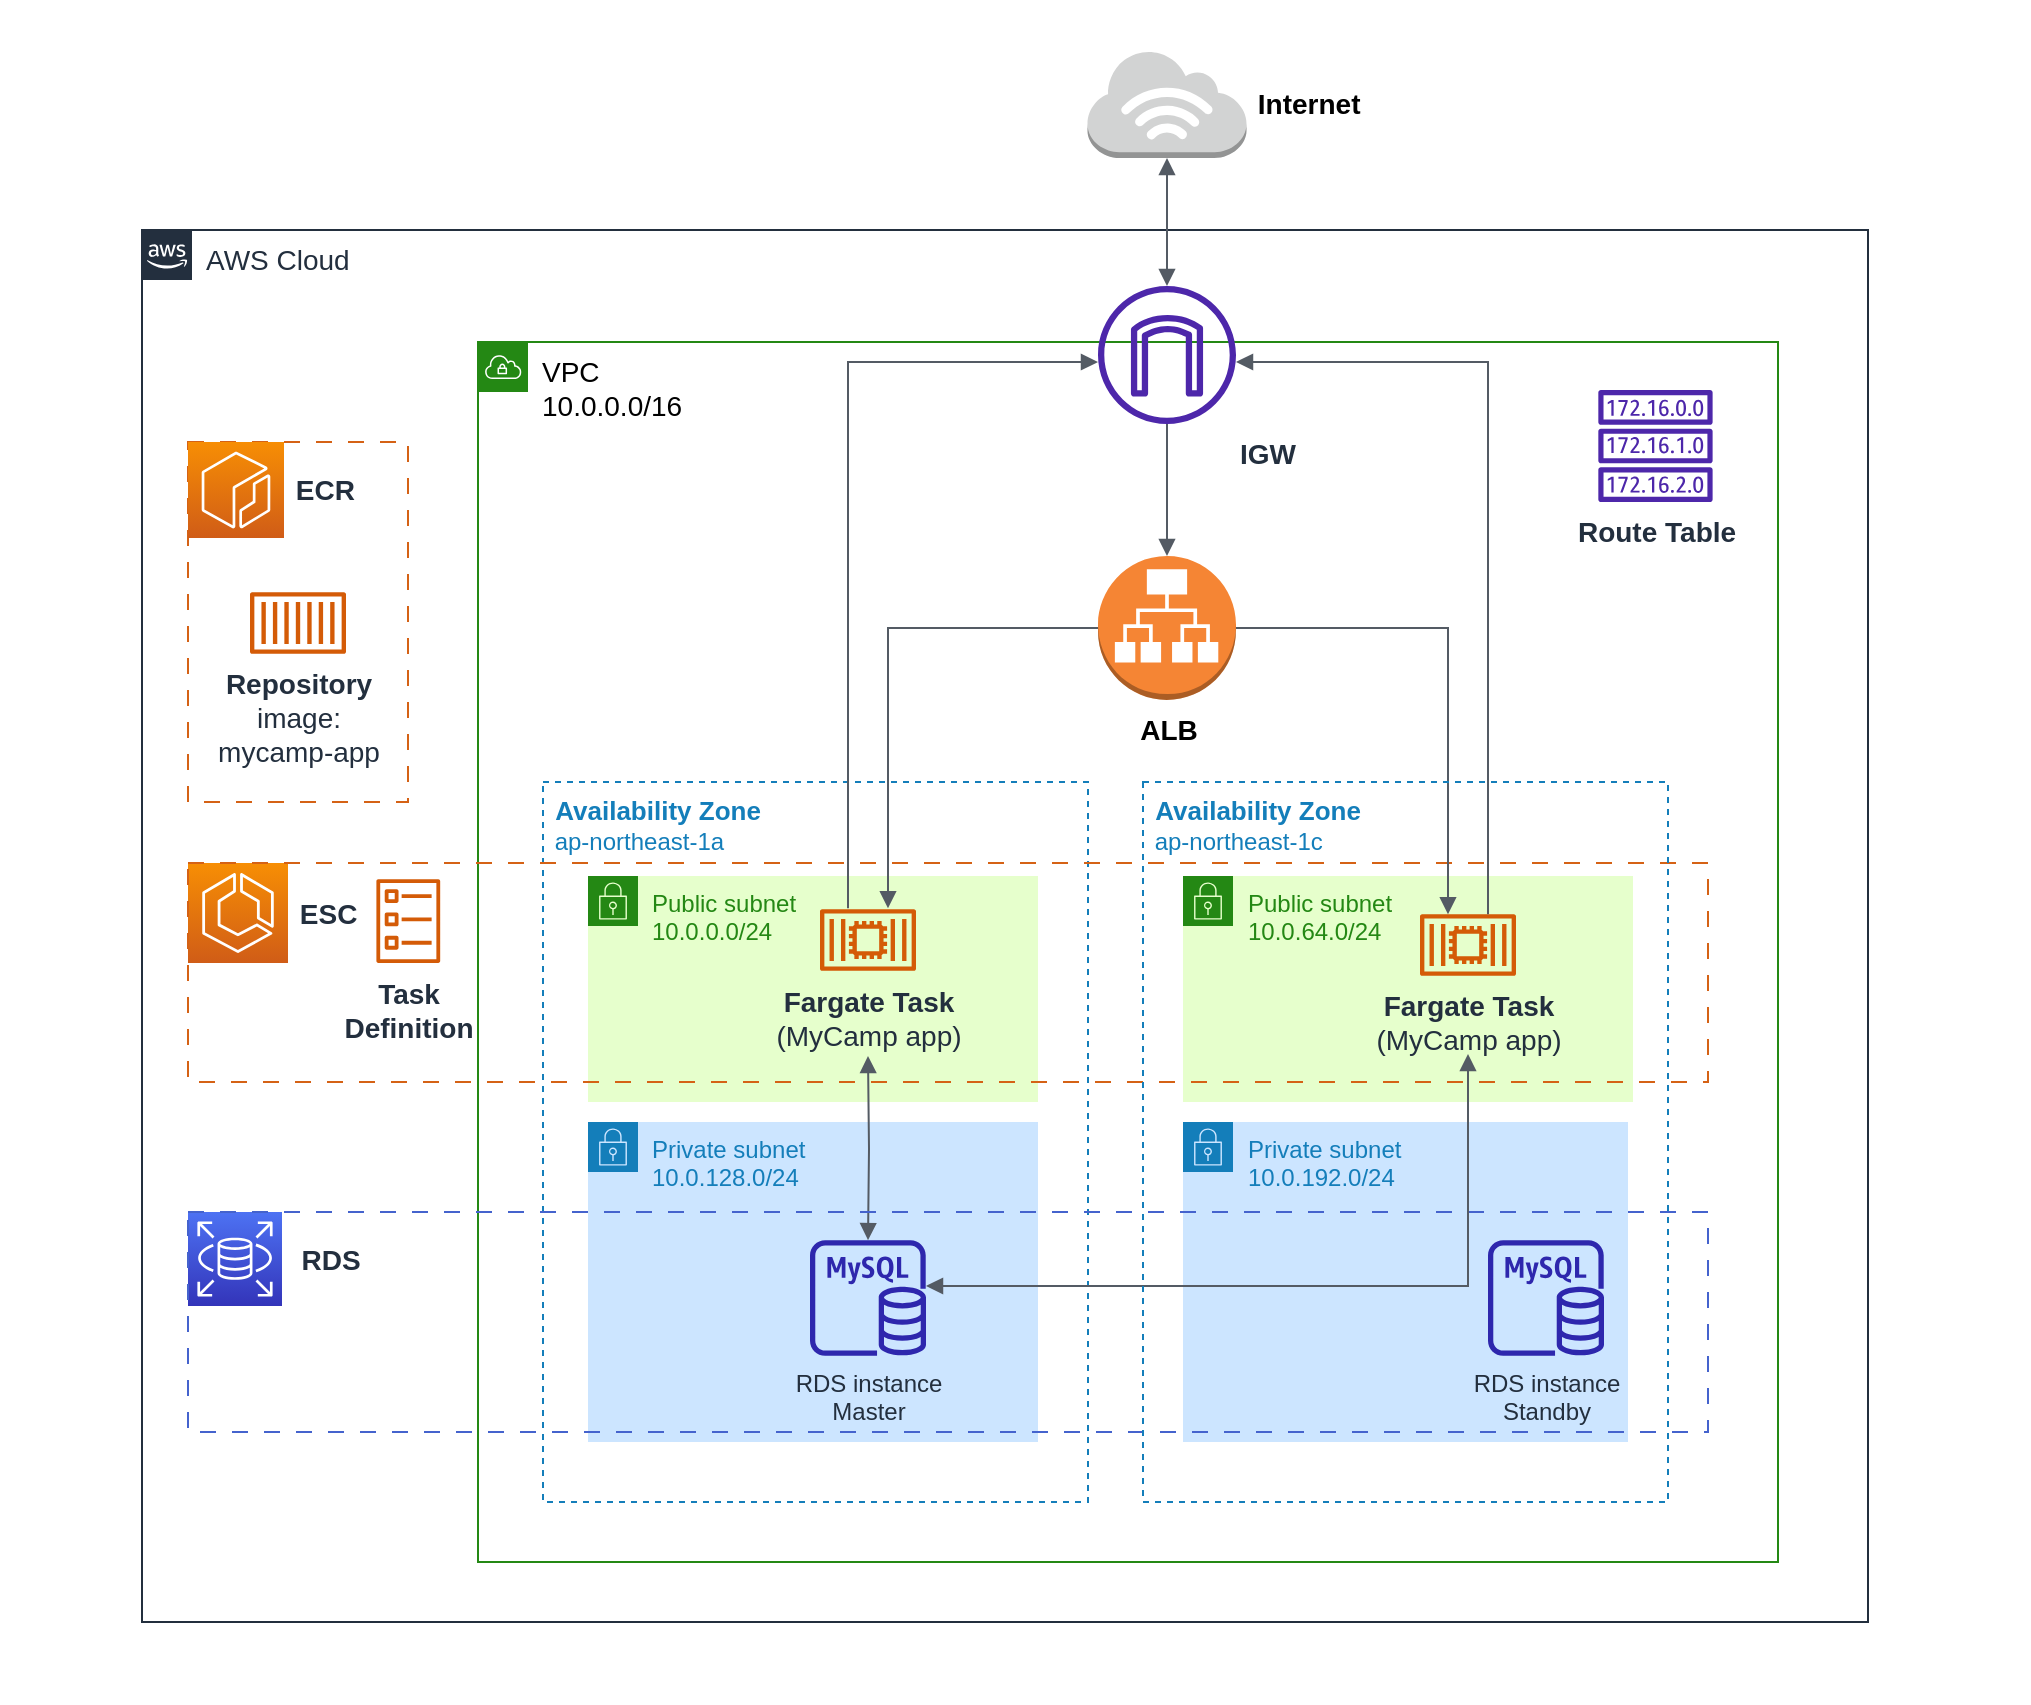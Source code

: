 <mxfile version="21.1.1" type="device">
  <diagram name="Page-1" id="VZnwENAGP3kPD1gLUGfE">
    <mxGraphModel dx="1115" dy="747" grid="1" gridSize="10" guides="1" tooltips="1" connect="1" arrows="1" fold="1" page="1" pageScale="1" pageWidth="850" pageHeight="1100" background="none" math="0" shadow="0">
      <root>
        <mxCell id="0" />
        <mxCell id="1" parent="0" />
        <mxCell id="4_WsoptqF9nfw9GYhyMF-2" value="" style="rounded=0;whiteSpace=wrap;html=1;strokeColor=#FFFFFF;fontColor=#393C56;fillColor=#FFFFFF;" parent="1" vertex="1">
          <mxGeometry x="267" y="100" width="1013" height="850" as="geometry" />
        </mxCell>
        <mxCell id="dQ3a9esEylfcC-lkuKPx-1" value="&lt;font style=&quot;font-size: 14px;&quot;&gt;AWS Cloud&lt;/font&gt;" style="points=[[0,0],[0.25,0],[0.5,0],[0.75,0],[1,0],[1,0.25],[1,0.5],[1,0.75],[1,1],[0.75,1],[0.5,1],[0.25,1],[0,1],[0,0.75],[0,0.5],[0,0.25]];outlineConnect=0;gradientColor=none;html=1;whiteSpace=wrap;fontSize=12;fontStyle=0;container=0;pointerEvents=0;collapsible=0;recursiveResize=0;shape=mxgraph.aws4.group;grIcon=mxgraph.aws4.group_aws_cloud_alt;strokeColor=#232F3E;fillColor=none;verticalAlign=top;align=left;spacingLeft=30;fontColor=#232F3E;dashed=0;" parent="1" vertex="1">
          <mxGeometry x="337" y="214" width="863" height="696" as="geometry" />
        </mxCell>
        <mxCell id="dQ3a9esEylfcC-lkuKPx-136" value="&lt;font style=&quot;font-size: 14px;&quot;&gt;&lt;b&gt;&amp;nbsp;Internet&lt;/b&gt;&lt;/font&gt;" style="outlineConnect=0;dashed=0;verticalLabelPosition=middle;verticalAlign=middle;align=left;html=1;shape=mxgraph.aws3.internet_3;fillColor=#D2D3D3;gradientColor=none;labelPosition=right;" parent="1" vertex="1">
          <mxGeometry x="809.75" y="124" width="79.5" height="54" as="geometry" />
        </mxCell>
        <mxCell id="dQ3a9esEylfcC-lkuKPx-138" value="" style="edgeStyle=orthogonalEdgeStyle;html=1;endArrow=block;elbow=vertical;startArrow=block;startFill=1;endFill=1;strokeColor=#545B64;rounded=0;exitX=0.5;exitY=1;exitDx=0;exitDy=0;exitPerimeter=0;" parent="1" source="dQ3a9esEylfcC-lkuKPx-136" target="dQ3a9esEylfcC-lkuKPx-15" edge="1">
          <mxGeometry width="100" relative="1" as="geometry">
            <mxPoint x="675" y="320" as="sourcePoint" />
            <mxPoint x="775" y="320" as="targetPoint" />
          </mxGeometry>
        </mxCell>
        <mxCell id="dQ3a9esEylfcC-lkuKPx-7" value="Public subnet&lt;br&gt;10.0.0.0/24" style="points=[[0,0],[0.25,0],[0.5,0],[0.75,0],[1,0],[1,0.25],[1,0.5],[1,0.75],[1,1],[0.75,1],[0.5,1],[0.25,1],[0,1],[0,0.75],[0,0.5],[0,0.25]];outlineConnect=0;gradientColor=none;html=1;whiteSpace=wrap;fontSize=12;fontStyle=0;container=1;pointerEvents=0;collapsible=0;recursiveResize=0;shape=mxgraph.aws4.group;grIcon=mxgraph.aws4.group_security_group;grStroke=0;strokeColor=#248814;fillColor=#E6FFCC;verticalAlign=top;align=left;spacingLeft=30;fontColor=#248814;dashed=0;" parent="1" vertex="1">
          <mxGeometry x="560" y="537" width="225" height="113" as="geometry" />
        </mxCell>
        <mxCell id="dQ3a9esEylfcC-lkuKPx-6" value="&lt;font color=&quot;#000000&quot; style=&quot;font-size: 14px;&quot;&gt;VPC&lt;br&gt;10.0.0.0/16&lt;/font&gt;" style="points=[[0,0],[0.25,0],[0.5,0],[0.75,0],[1,0],[1,0.25],[1,0.5],[1,0.75],[1,1],[0.75,1],[0.5,1],[0.25,1],[0,1],[0,0.75],[0,0.5],[0,0.25]];outlineConnect=0;gradientColor=none;html=1;whiteSpace=wrap;fontSize=12;fontStyle=0;container=0;pointerEvents=0;collapsible=0;recursiveResize=0;shape=mxgraph.aws4.group;grIcon=mxgraph.aws4.group_vpc;strokeColor=#248814;fillColor=none;verticalAlign=top;align=left;spacingLeft=30;fontColor=#AAB7B8;dashed=0;" parent="1" vertex="1">
          <mxGeometry x="505" y="270" width="650" height="610" as="geometry" />
        </mxCell>
        <mxCell id="dQ3a9esEylfcC-lkuKPx-16" value="Route Table" style="sketch=0;outlineConnect=0;fontColor=#232F3E;gradientColor=none;fillColor=#4D27AA;strokeColor=none;dashed=0;verticalLabelPosition=bottom;verticalAlign=top;align=center;html=1;fontSize=14;fontStyle=1;aspect=fixed;pointerEvents=1;shape=mxgraph.aws4.route_table;" parent="1" vertex="1">
          <mxGeometry x="1065" y="294" width="57.47" height="56" as="geometry" />
        </mxCell>
        <mxCell id="dQ3a9esEylfcC-lkuKPx-41" value="ALB" style="outlineConnect=0;dashed=0;verticalLabelPosition=bottom;verticalAlign=top;align=center;html=1;shape=mxgraph.aws3.application_load_balancer;fillColor=#F58534;gradientColor=none;fontStyle=1;fontSize=14;labelPosition=center;" parent="1" vertex="1">
          <mxGeometry x="815" y="377" width="69" height="72" as="geometry" />
        </mxCell>
        <mxCell id="dQ3a9esEylfcC-lkuKPx-15" value="IGW" style="sketch=0;outlineConnect=0;fontColor=#232F3E;gradientColor=none;fillColor=#4D27AA;strokeColor=none;dashed=0;verticalLabelPosition=bottom;verticalAlign=top;align=left;html=1;fontSize=14;fontStyle=1;aspect=fixed;pointerEvents=1;shape=mxgraph.aws4.internet_gateway;labelPosition=right;" parent="1" vertex="1">
          <mxGeometry x="815" y="242" width="69" height="69" as="geometry" />
        </mxCell>
        <mxCell id="dQ3a9esEylfcC-lkuKPx-36" value="Task &lt;br&gt;Definition" style="sketch=0;outlineConnect=0;fontColor=#232F3E;gradientColor=none;fillColor=#D45B07;strokeColor=none;dashed=0;verticalLabelPosition=bottom;verticalAlign=top;align=center;html=1;fontSize=14;fontStyle=1;aspect=fixed;pointerEvents=1;shape=mxgraph.aws4.ecs_task;" parent="1" vertex="1">
          <mxGeometry x="454" y="538.61" width="32.29" height="41.89" as="geometry" />
        </mxCell>
        <mxCell id="dQ3a9esEylfcC-lkuKPx-10" value="&amp;nbsp;ESC&lt;br&gt;" style="sketch=0;points=[[0,0,0],[0.25,0,0],[0.5,0,0],[0.75,0,0],[1,0,0],[0,1,0],[0.25,1,0],[0.5,1,0],[0.75,1,0],[1,1,0],[0,0.25,0],[0,0.5,0],[0,0.75,0],[1,0.25,0],[1,0.5,0],[1,0.75,0]];outlineConnect=0;fontColor=#232F3E;gradientColor=#F78E04;gradientDirection=north;fillColor=#D05C17;strokeColor=#ffffff;dashed=0;verticalLabelPosition=middle;verticalAlign=middle;align=left;html=1;fontSize=14;fontStyle=1;aspect=fixed;shape=mxgraph.aws4.resourceIcon;resIcon=mxgraph.aws4.ecs;horizontal=1;fontFamily=Helvetica;labelPosition=right;" parent="1" vertex="1">
          <mxGeometry x="360" y="530.5" width="50" height="50" as="geometry" />
        </mxCell>
        <mxCell id="dQ3a9esEylfcC-lkuKPx-103" value="RDS&lt;br&gt;" style="sketch=0;points=[[0,0,0],[0.25,0,0],[0.5,0,0],[0.75,0,0],[1,0,0],[0,1,0],[0.25,1,0],[0.5,1,0],[0.75,1,0],[1,1,0],[0,0.25,0],[0,0.5,0],[0,0.75,0],[1,0.25,0],[1,0.5,0],[1,0.75,0]];outlineConnect=0;fontColor=#232F3E;gradientColor=#4D72F3;gradientDirection=north;fillColor=#3334B9;strokeColor=#ffffff;dashed=0;verticalLabelPosition=middle;verticalAlign=middle;align=center;html=1;fontSize=14;fontStyle=1;aspect=fixed;shape=mxgraph.aws4.resourceIcon;resIcon=mxgraph.aws4.rds;labelPosition=right;" parent="1" vertex="1">
          <mxGeometry x="360" y="705" width="47" height="47" as="geometry" />
        </mxCell>
        <mxCell id="dQ3a9esEylfcC-lkuKPx-107" style="edgeStyle=orthogonalEdgeStyle;rounded=0;orthogonalLoop=1;jettySize=auto;html=1;exitX=0.5;exitY=1;exitDx=0;exitDy=0;exitPerimeter=0;" parent="1" source="dQ3a9esEylfcC-lkuKPx-103" target="dQ3a9esEylfcC-lkuKPx-103" edge="1">
          <mxGeometry relative="1" as="geometry" />
        </mxCell>
        <mxCell id="dQ3a9esEylfcC-lkuKPx-20" value="Private subnet&lt;br&gt;10.0.128.0/24" style="points=[[0,0],[0.25,0],[0.5,0],[0.75,0],[1,0],[1,0.25],[1,0.5],[1,0.75],[1,1],[0.75,1],[0.5,1],[0.25,1],[0,1],[0,0.75],[0,0.5],[0,0.25]];outlineConnect=0;gradientColor=none;html=1;whiteSpace=wrap;fontSize=12;fontStyle=0;container=1;pointerEvents=0;collapsible=0;recursiveResize=0;shape=mxgraph.aws4.group;grIcon=mxgraph.aws4.group_security_group;grStroke=0;strokeColor=#147EBA;fillColor=#CCE5FF;verticalAlign=top;align=left;spacingLeft=30;fontColor=#147EBA;dashed=0;" parent="1" vertex="1">
          <mxGeometry x="560" y="660" width="225" height="160" as="geometry" />
        </mxCell>
        <mxCell id="dQ3a9esEylfcC-lkuKPx-104" value="RDS instance&lt;br&gt;Master" style="sketch=0;outlineConnect=0;fontColor=#232F3E;gradientColor=none;fillColor=#2E27AD;strokeColor=none;dashed=0;verticalLabelPosition=bottom;verticalAlign=top;align=center;html=1;fontSize=12;fontStyle=0;aspect=fixed;pointerEvents=1;shape=mxgraph.aws4.rds_mysql_instance;" parent="dQ3a9esEylfcC-lkuKPx-20" vertex="1">
          <mxGeometry x="111" y="59" width="58" height="58" as="geometry" />
        </mxCell>
        <mxCell id="dQ3a9esEylfcC-lkuKPx-93" value="&lt;font style=&quot;font-size: 13px;&quot;&gt;&lt;b&gt;&lt;font style=&quot;font-size: 13px;&quot;&gt;&amp;nbsp;Availability Zone&lt;/font&gt;&lt;/b&gt;&lt;br&gt;&lt;/font&gt;&amp;nbsp;ap-northeast-1a" style="fillColor=none;strokeColor=#147EBA;dashed=1;verticalAlign=top;fontStyle=0;fontColor=#147EBA;whiteSpace=wrap;html=1;labelPosition=center;verticalLabelPosition=middle;align=left;" parent="1" vertex="1">
          <mxGeometry x="537.5" y="490" width="272.5" height="360" as="geometry" />
        </mxCell>
        <mxCell id="dQ3a9esEylfcC-lkuKPx-112" value="" style="edgeStyle=orthogonalEdgeStyle;html=1;endArrow=block;elbow=vertical;startArrow=block;startFill=1;endFill=1;strokeColor=#545B64;rounded=0;" parent="1" target="dQ3a9esEylfcC-lkuKPx-104" edge="1">
          <mxGeometry width="100" relative="1" as="geometry">
            <mxPoint x="700" y="627" as="sourcePoint" />
            <mxPoint x="700" y="710" as="targetPoint" />
            <Array as="points" />
          </mxGeometry>
        </mxCell>
        <mxCell id="LKK48iN5rPhn5nizI3ZV-3" value="Public subnet&lt;br&gt;10.0.64.0/24" style="points=[[0,0],[0.25,0],[0.5,0],[0.75,0],[1,0],[1,0.25],[1,0.5],[1,0.75],[1,1],[0.75,1],[0.5,1],[0.25,1],[0,1],[0,0.75],[0,0.5],[0,0.25]];outlineConnect=0;gradientColor=none;html=1;whiteSpace=wrap;fontSize=12;fontStyle=0;container=1;pointerEvents=0;collapsible=0;recursiveResize=0;shape=mxgraph.aws4.group;grIcon=mxgraph.aws4.group_security_group;grStroke=0;strokeColor=#248814;fillColor=#E6FFCC;verticalAlign=top;align=left;spacingLeft=30;fontColor=#248814;dashed=0;" parent="1" vertex="1">
          <mxGeometry x="857.5" y="537" width="225" height="113" as="geometry" />
        </mxCell>
        <mxCell id="LKK48iN5rPhn5nizI3ZV-4" value="Private subnet&lt;br&gt;10.0.192.0/24" style="points=[[0,0],[0.25,0],[0.5,0],[0.75,0],[1,0],[1,0.25],[1,0.5],[1,0.75],[1,1],[0.75,1],[0.5,1],[0.25,1],[0,1],[0,0.75],[0,0.5],[0,0.25]];outlineConnect=0;gradientColor=none;html=1;whiteSpace=wrap;fontSize=12;fontStyle=0;container=1;pointerEvents=0;collapsible=0;recursiveResize=0;shape=mxgraph.aws4.group;grIcon=mxgraph.aws4.group_security_group;grStroke=0;strokeColor=#147EBA;fillColor=#CCE5FF;verticalAlign=top;align=left;spacingLeft=30;fontColor=#147EBA;dashed=0;" parent="1" vertex="1">
          <mxGeometry x="857.5" y="660" width="222.5" height="160" as="geometry" />
        </mxCell>
        <mxCell id="4_WsoptqF9nfw9GYhyMF-7" value="RDS instance&lt;br&gt;Standby" style="sketch=0;outlineConnect=0;fontColor=#232F3E;gradientColor=none;fillColor=#2E27AD;strokeColor=none;dashed=0;verticalLabelPosition=bottom;verticalAlign=top;align=center;html=1;fontSize=12;fontStyle=0;aspect=fixed;pointerEvents=1;shape=mxgraph.aws4.rds_mysql_instance;" parent="LKK48iN5rPhn5nizI3ZV-4" vertex="1">
          <mxGeometry x="152.5" y="59" width="58" height="58" as="geometry" />
        </mxCell>
        <mxCell id="NIBdxaEh6crGNWrItZmW-5" value="&lt;font style=&quot;font-size: 14px;&quot;&gt;&lt;b&gt;Fargate Task&lt;br style=&quot;border-color: var(--border-color);&quot;&gt;&lt;/b&gt;&lt;span style=&quot;border-color: var(--border-color);&quot;&gt;(MyCamp app)&lt;/span&gt;&lt;/font&gt;" style="sketch=0;outlineConnect=0;fontColor=#232F3E;gradientColor=none;fillColor=#D45B07;strokeColor=none;dashed=0;verticalLabelPosition=bottom;verticalAlign=top;align=center;html=1;fontSize=12;fontStyle=0;aspect=fixed;pointerEvents=1;shape=mxgraph.aws4.container_2;" parent="LKK48iN5rPhn5nizI3ZV-4" vertex="1">
          <mxGeometry x="118.5" y="-104" width="48" height="31" as="geometry" />
        </mxCell>
        <mxCell id="dQ3a9esEylfcC-lkuKPx-105" value="" style="dashed=1;verticalAlign=middle;fontStyle=0;whiteSpace=wrap;html=1;strokeWidth=1;fillColor=none;strokeColor=#4563cd;dashPattern=8 8;labelPosition=right;verticalLabelPosition=middle;align=left;" parent="1" vertex="1">
          <mxGeometry x="360" y="705" width="760" height="110" as="geometry" />
        </mxCell>
        <mxCell id="dQ3a9esEylfcC-lkuKPx-34" value="" style="dashed=1;verticalAlign=middle;fontStyle=0;whiteSpace=wrap;html=1;strokeWidth=1;fillColor=none;strokeColor=#d56215;dashPattern=8 8;labelPosition=right;verticalLabelPosition=middle;align=left;" parent="1" vertex="1">
          <mxGeometry x="360" y="530.5" width="760" height="109.5" as="geometry" />
        </mxCell>
        <mxCell id="bsVbLZiDY5tYz_wKvRHN-2" value="" style="edgeStyle=orthogonalEdgeStyle;html=1;endArrow=block;elbow=vertical;startArrow=block;startFill=1;endFill=1;strokeColor=#545B64;rounded=0;" parent="1" target="dQ3a9esEylfcC-lkuKPx-104" edge="1">
          <mxGeometry width="100" relative="1" as="geometry">
            <mxPoint x="1000" y="626" as="sourcePoint" />
            <mxPoint x="740" y="736" as="targetPoint" />
            <Array as="points">
              <mxPoint x="1000" y="742" />
            </Array>
          </mxGeometry>
        </mxCell>
        <mxCell id="bsVbLZiDY5tYz_wKvRHN-5" value="" style="edgeStyle=orthogonalEdgeStyle;html=1;endArrow=block;elbow=vertical;startArrow=none;endFill=1;strokeColor=#545B64;rounded=0;" parent="1" source="dQ3a9esEylfcC-lkuKPx-15" target="dQ3a9esEylfcC-lkuKPx-41" edge="1">
          <mxGeometry width="100" relative="1" as="geometry">
            <mxPoint x="750" y="490" as="sourcePoint" />
            <mxPoint x="850" y="490" as="targetPoint" />
            <Array as="points" />
          </mxGeometry>
        </mxCell>
        <mxCell id="bsVbLZiDY5tYz_wKvRHN-6" value="" style="edgeStyle=orthogonalEdgeStyle;html=1;endArrow=block;elbow=vertical;startArrow=none;endFill=1;strokeColor=#545B64;rounded=0;exitX=1;exitY=0.5;exitDx=0;exitDy=0;exitPerimeter=0;" parent="1" source="dQ3a9esEylfcC-lkuKPx-41" edge="1">
          <mxGeometry width="100" relative="1" as="geometry">
            <mxPoint x="750" y="490" as="sourcePoint" />
            <mxPoint x="990" y="556.09" as="targetPoint" />
            <Array as="points">
              <mxPoint x="990" y="413" />
            </Array>
          </mxGeometry>
        </mxCell>
        <mxCell id="bsVbLZiDY5tYz_wKvRHN-7" value="" style="edgeStyle=orthogonalEdgeStyle;html=1;endArrow=none;elbow=vertical;startArrow=block;startFill=1;strokeColor=#545B64;rounded=0;entryX=0;entryY=0.5;entryDx=0;entryDy=0;entryPerimeter=0;" parent="1" target="dQ3a9esEylfcC-lkuKPx-41" edge="1">
          <mxGeometry width="100" relative="1" as="geometry">
            <mxPoint x="710" y="553.09" as="sourcePoint" />
            <mxPoint x="850" y="490" as="targetPoint" />
            <Array as="points">
              <mxPoint x="710" y="413" />
            </Array>
          </mxGeometry>
        </mxCell>
        <mxCell id="bsVbLZiDY5tYz_wKvRHN-10" value="" style="edgeStyle=orthogonalEdgeStyle;html=1;endArrow=block;elbow=vertical;startArrow=none;endFill=1;strokeColor=#545B64;rounded=0;" parent="1" target="dQ3a9esEylfcC-lkuKPx-15" edge="1">
          <mxGeometry width="100" relative="1" as="geometry">
            <mxPoint x="690" y="553.09" as="sourcePoint" />
            <mxPoint x="850" y="490" as="targetPoint" />
            <Array as="points">
              <mxPoint x="690" y="280" />
            </Array>
          </mxGeometry>
        </mxCell>
        <mxCell id="bsVbLZiDY5tYz_wKvRHN-12" value="" style="edgeStyle=orthogonalEdgeStyle;html=1;endArrow=none;elbow=vertical;startArrow=block;startFill=1;strokeColor=#545B64;rounded=0;" parent="1" source="dQ3a9esEylfcC-lkuKPx-15" edge="1">
          <mxGeometry width="100" relative="1" as="geometry">
            <mxPoint x="750" y="490" as="sourcePoint" />
            <mxPoint x="1010" y="556.09" as="targetPoint" />
            <Array as="points">
              <mxPoint x="1010" y="280" />
            </Array>
          </mxGeometry>
        </mxCell>
        <mxCell id="NIBdxaEh6crGNWrItZmW-1" value="&lt;font style=&quot;font-size: 14px;&quot;&gt;&lt;b&gt;Fargate Task&lt;br style=&quot;border-color: var(--border-color);&quot;&gt;&lt;/b&gt;&lt;span style=&quot;border-color: var(--border-color);&quot;&gt;(MyCamp app)&lt;/span&gt;&lt;/font&gt;" style="sketch=0;outlineConnect=0;fontColor=#232F3E;gradientColor=none;fillColor=#D45B07;strokeColor=none;dashed=0;verticalLabelPosition=bottom;verticalAlign=top;align=center;html=1;fontSize=12;fontStyle=0;aspect=fixed;pointerEvents=1;shape=mxgraph.aws4.container_2;" parent="1" vertex="1">
          <mxGeometry x="676" y="553.5" width="48" height="31" as="geometry" />
        </mxCell>
        <mxCell id="hxfQ-BcrAGEVPsufBCnu-1" value="" style="group" parent="1" vertex="1" connectable="0">
          <mxGeometry x="360" y="320" width="110" height="180" as="geometry" />
        </mxCell>
        <mxCell id="NIBdxaEh6crGNWrItZmW-7" value="" style="dashed=1;verticalAlign=middle;fontStyle=0;whiteSpace=wrap;html=1;strokeWidth=1;fillColor=none;strokeColor=#d56215;dashPattern=8 8;labelPosition=right;verticalLabelPosition=middle;align=left;container=0;" parent="hxfQ-BcrAGEVPsufBCnu-1" vertex="1">
          <mxGeometry width="110" height="180" as="geometry" />
        </mxCell>
        <mxCell id="dQ3a9esEylfcC-lkuKPx-95" value="&amp;nbsp;ECR" style="sketch=0;points=[[0,0,0],[0.25,0,0],[0.5,0,0],[0.75,0,0],[1,0,0],[0,1,0],[0.25,1,0],[0.5,1,0],[0.75,1,0],[1,1,0],[0,0.25,0],[0,0.5,0],[0,0.75,0],[1,0.25,0],[1,0.5,0],[1,0.75,0]];outlineConnect=0;fontColor=#232F3E;gradientColor=#F78E04;gradientDirection=north;fillColor=#D05C17;strokeColor=#ffffff;dashed=0;verticalLabelPosition=middle;verticalAlign=middle;align=left;html=1;fontSize=14;fontStyle=1;aspect=fixed;shape=mxgraph.aws4.resourceIcon;resIcon=mxgraph.aws4.ecr;labelPosition=right;container=0;" parent="hxfQ-BcrAGEVPsufBCnu-1" vertex="1">
          <mxGeometry width="48" height="48" as="geometry" />
        </mxCell>
        <mxCell id="NIBdxaEh6crGNWrItZmW-4" value="Repository&lt;br&gt;&lt;span style=&quot;font-weight: normal;&quot;&gt;image: &lt;br&gt;mycamp-app&lt;/span&gt;" style="sketch=0;outlineConnect=0;fontColor=#232F3E;gradientColor=none;fillColor=#D45B07;strokeColor=none;dashed=0;verticalLabelPosition=bottom;verticalAlign=top;align=center;html=1;fontSize=14;fontStyle=1;aspect=fixed;pointerEvents=1;shape=mxgraph.aws4.container_1;labelPosition=center;container=0;" parent="hxfQ-BcrAGEVPsufBCnu-1" vertex="1">
          <mxGeometry x="31" y="75" width="48" height="31" as="geometry" />
        </mxCell>
        <mxCell id="LKK48iN5rPhn5nizI3ZV-6" value="&lt;b&gt;&lt;font style=&quot;font-size: 13px;&quot;&gt;&amp;nbsp;Availability Zone&lt;/font&gt;&lt;/b&gt;&lt;br&gt;&amp;nbsp;ap-northeast-1c" style="fillColor=none;strokeColor=#147EBA;dashed=1;verticalAlign=top;fontStyle=0;fontColor=#147EBA;whiteSpace=wrap;html=1;labelPosition=center;verticalLabelPosition=middle;align=left;" parent="1" vertex="1">
          <mxGeometry x="837.5" y="490" width="262.5" height="360" as="geometry" />
        </mxCell>
      </root>
    </mxGraphModel>
  </diagram>
</mxfile>
